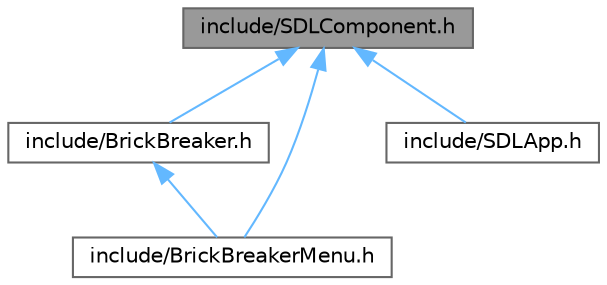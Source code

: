digraph "include/SDLComponent.h"
{
 // INTERACTIVE_SVG=YES
 // LATEX_PDF_SIZE
  bgcolor="transparent";
  edge [fontname=Helvetica,fontsize=10,labelfontname=Helvetica,labelfontsize=10];
  node [fontname=Helvetica,fontsize=10,shape=box,height=0.2,width=0.4];
  Node1 [label="include/SDLComponent.h",height=0.2,width=0.4,color="gray40", fillcolor="grey60", style="filled", fontcolor="black",tooltip=" "];
  Node1 -> Node2 [dir="back",color="steelblue1",style="solid"];
  Node2 [label="include/BrickBreaker.h",height=0.2,width=0.4,color="grey40", fillcolor="white", style="filled",URL="$BrickBreaker_8h.html",tooltip=" "];
  Node2 -> Node3 [dir="back",color="steelblue1",style="solid"];
  Node3 [label="include/BrickBreakerMenu.h",height=0.2,width=0.4,color="grey40", fillcolor="white", style="filled",URL="$BrickBreakerMenu_8h.html",tooltip=" "];
  Node1 -> Node3 [dir="back",color="steelblue1",style="solid"];
  Node1 -> Node4 [dir="back",color="steelblue1",style="solid"];
  Node4 [label="include/SDLApp.h",height=0.2,width=0.4,color="grey40", fillcolor="white", style="filled",URL="$SDLApp_8h.html",tooltip=" "];
}
